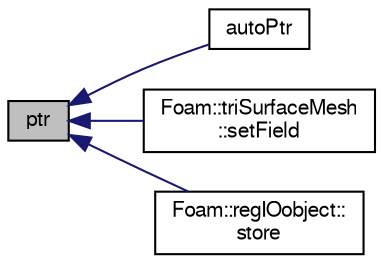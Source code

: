 digraph "ptr"
{
  bgcolor="transparent";
  edge [fontname="FreeSans",fontsize="10",labelfontname="FreeSans",labelfontsize="10"];
  node [fontname="FreeSans",fontsize="10",shape=record];
  rankdir="LR";
  Node1 [label="ptr",height=0.2,width=0.4,color="black", fillcolor="grey75", style="filled" fontcolor="black"];
  Node1 -> Node2 [dir="back",color="midnightblue",fontsize="10",style="solid",fontname="FreeSans"];
  Node2 [label="autoPtr",height=0.2,width=0.4,color="black",URL="$a00077.html#ae9141d157a0a4a4a164778995d6c0aec",tooltip="Construct either by transferring pointer or cloning. Should. "];
  Node1 -> Node3 [dir="back",color="midnightblue",fontsize="10",style="solid",fontname="FreeSans"];
  Node3 [label="Foam::triSurfaceMesh\l::setField",height=0.2,width=0.4,color="black",URL="$a02611.html#a80d088717fbf31bc3851678ab4071cca",tooltip="WIP. Store element-wise field. "];
  Node1 -> Node4 [dir="back",color="midnightblue",fontsize="10",style="solid",fontname="FreeSans"];
  Node4 [label="Foam::regIOobject::\lstore",height=0.2,width=0.4,color="black",URL="$a02084.html#aa506d6d575d8888827228305cb2dbf89",tooltip="Transfer ownership of the given object pointer to its registry. "];
}

